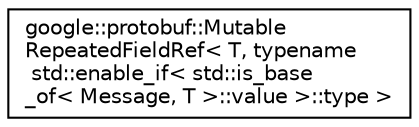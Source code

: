 digraph "类继承关系图"
{
 // LATEX_PDF_SIZE
  edge [fontname="Helvetica",fontsize="10",labelfontname="Helvetica",labelfontsize="10"];
  node [fontname="Helvetica",fontsize="10",shape=record];
  rankdir="LR";
  Node0 [label="google::protobuf::Mutable\lRepeatedFieldRef\< T, typename\l std::enable_if\< std::is_base\l_of\< Message, T \>::value \>::type \>",height=0.2,width=0.4,color="black", fillcolor="white", style="filled",URL="$classgoogle_1_1protobuf_1_1MutableRepeatedFieldRef_3_01T_00_01typename_01std_1_1enable__if_3_01s2cf98f865c3459dd3e76479c41d19d7c.html",tooltip=" "];
}
